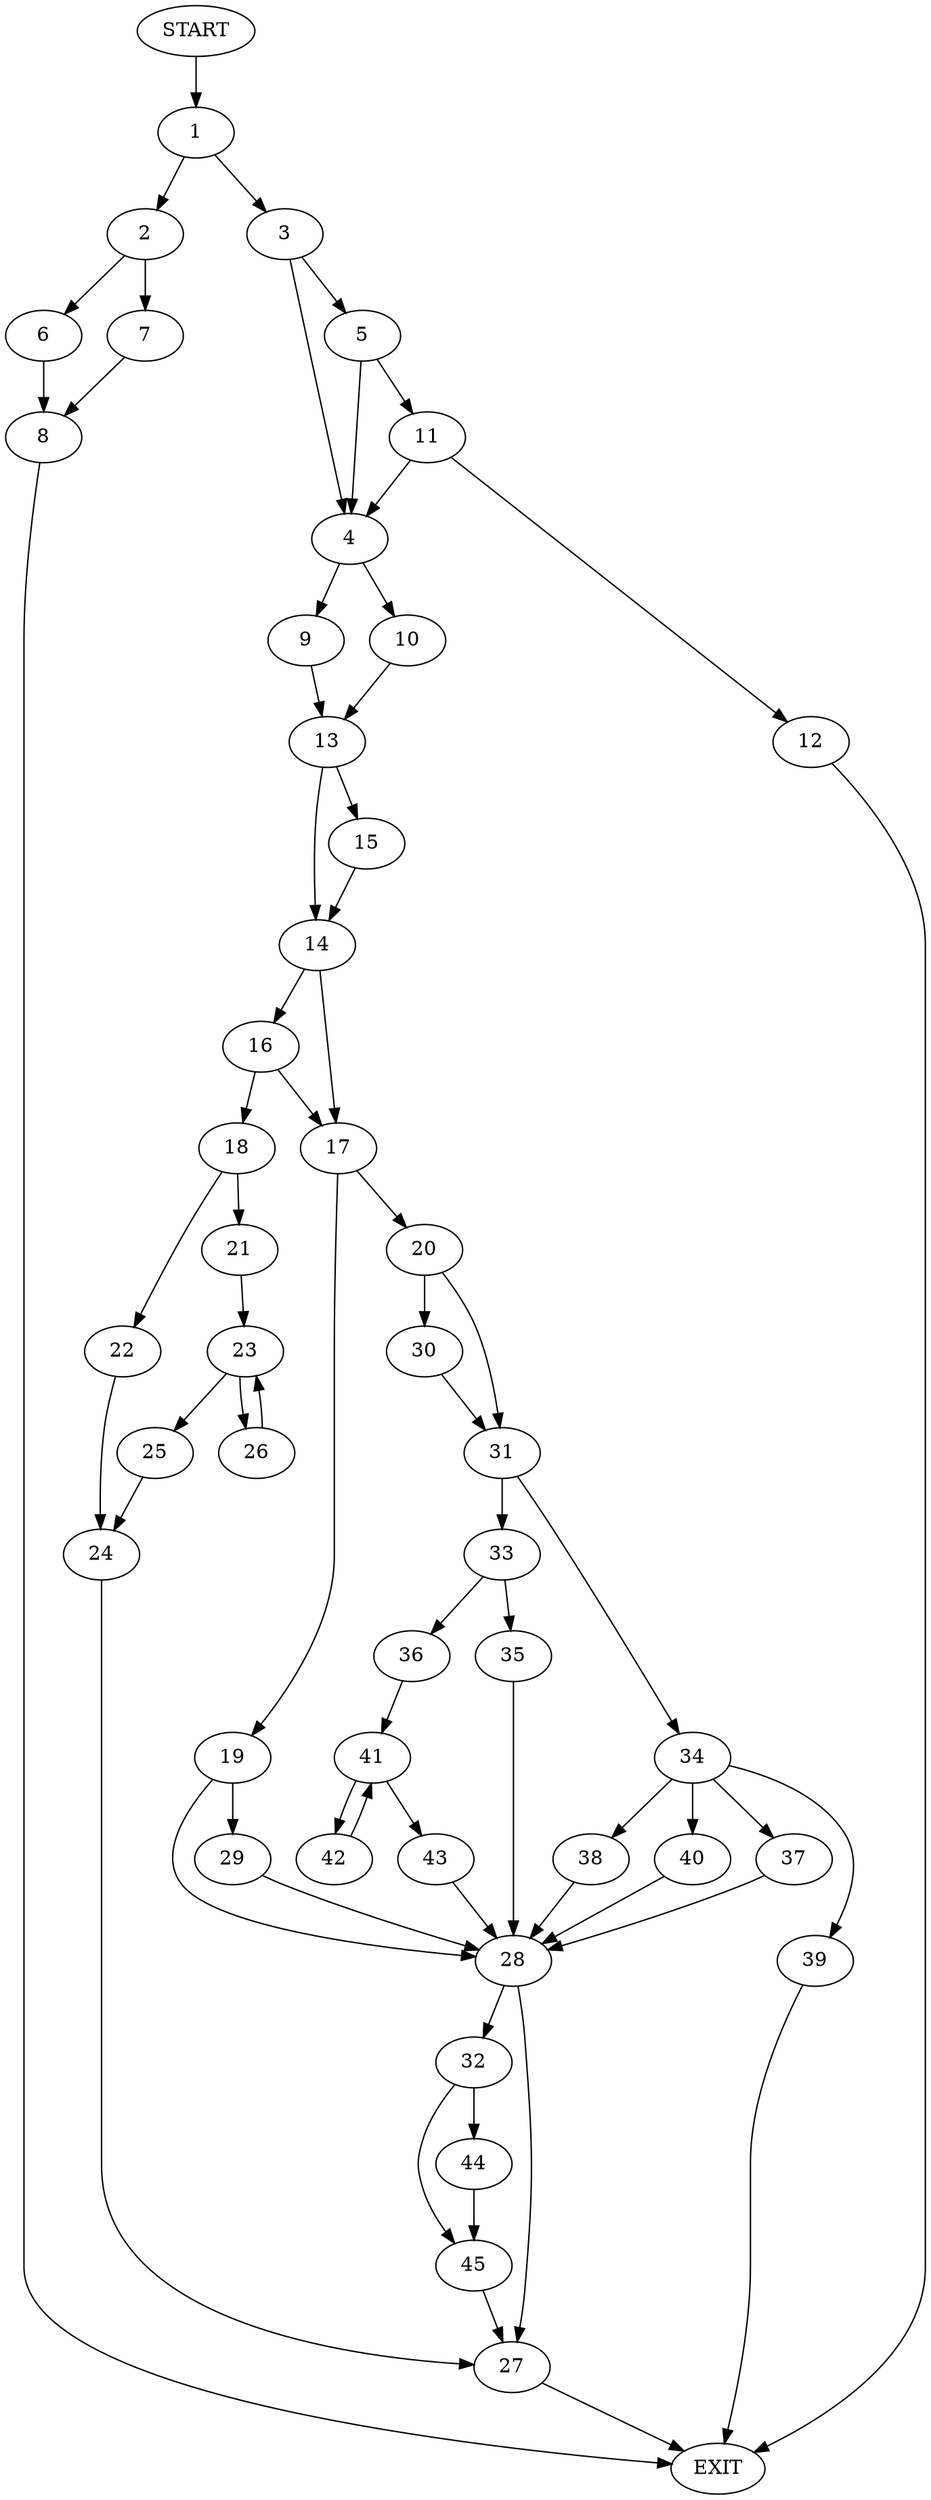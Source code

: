digraph {
0 [label="START"]
46 [label="EXIT"]
0 -> 1
1 -> 2
1 -> 3
3 -> 4
3 -> 5
2 -> 6
2 -> 7
6 -> 8
7 -> 8
8 -> 46
4 -> 9
4 -> 10
5 -> 11
5 -> 4
11 -> 4
11 -> 12
12 -> 46
10 -> 13
9 -> 13
13 -> 14
13 -> 15
14 -> 16
14 -> 17
15 -> 14
16 -> 18
16 -> 17
17 -> 19
17 -> 20
18 -> 21
18 -> 22
21 -> 23
22 -> 24
23 -> 25
23 -> 26
26 -> 23
25 -> 24
24 -> 27
27 -> 46
19 -> 28
19 -> 29
20 -> 30
20 -> 31
28 -> 27
28 -> 32
29 -> 28
31 -> 33
31 -> 34
30 -> 31
33 -> 35
33 -> 36
34 -> 37
34 -> 38
34 -> 39
34 -> 40
39 -> 46
40 -> 28
38 -> 28
37 -> 28
36 -> 41
35 -> 28
41 -> 42
41 -> 43
42 -> 41
43 -> 28
32 -> 44
32 -> 45
45 -> 27
44 -> 45
}
